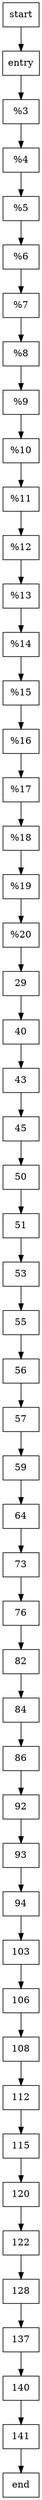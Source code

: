 digraph CFG {
    node [shape=rectangle];

    // Nodes (basic blocks)
    start [label="start"];
    entry [label="entry"];
    block_3 [label="%3"];
    block_4 [label="%4"];
    block_5 [label="%5"];
    block_6 [label="%6"];
    block_7 [label="%7"];
    block_8 [label="%8"];
    block_9 [label="%9"];
    block_10 [label="%10"];
    block_11 [label="%11"];
    block_12 [label="%12"];
    block_13 [label="%13"];
    block_14 [label="%14"];
    block_15 [label="%15"];
    block_16 [label="%16"];
    block_17 [label="%17"];
    block_18 [label="%18"];
    block_19 [label="%19"];
    block_20 [label="%20"];
    block_29 [label="29"];
    block_40 [label="40"];
    block_43 [label="43"];
    block_45 [label="45"];
    block_50 [label="50"];
    block_51 [label="51"];
    block_53 [label="53"];
    block_55 [label="55"];
    block_56 [label="56"];
    block_57 [label="57"];
    block_59 [label="59"];
    block_64 [label="64"];
    block_73 [label="73"];
    block_76 [label="76"];
    block_82 [label="82"];
    block_84 [label="84"];
    block_86 [label="86"];
    block_92 [label="92"];
    block_93 [label="93"];
    block_94 [label="94"];
    block_103 [label="103"];
    block_106 [label="106"];
    block_108 [label="108"];
    block_112 [label="112"];
    block_115 [label="115"];
    block_120 [label="120"];
    block_122 [label="122"];
    block_128 [label="128"];
    block_137 [label="137"];
    block_140 [label="140"];
    block_141 [label="141"];

    // Edges
    start -> entry;
    entry -> block_3;
    block_3 -> block_4;
    block_4 -> block_5;
    block_5 -> block_6;
    block_6 -> block_7;
    block_7 -> block_8;
    block_8 -> block_9;
    block_9 -> block_10;
    block_10 -> block_11;
    block_11 -> block_12;
    block_12 -> block_13;
    block_13 -> block_14;
    block_14 -> block_15;
    block_15 -> block_16;
    block_16 -> block_17;
    block_17 -> block_18;
    block_18 -> block_19;
    block_19 -> block_20;
    block_20 -> block_29;
    block_29 -> block_40;
    block_40 -> block_43;
    block_43 -> block_45;
    block_45 -> block_50;
    block_50 -> block_51;
    block_51 -> block_53;
    block_53 -> block_55;
    block_55 -> block_56;
    block_56 -> block_57;
    block_57 -> block_59;
    block_59 -> block_64;
    block_64 -> block_73;
    block_73 -> block_76;
    block_76 -> block_82;
    block_82 -> block_84;
    block_84 -> block_86;
    block_86 -> block_92;
    block_92 -> block_93;
    block_93 -> block_94;
    block_94 -> block_103;
    block_103 -> block_106;
    block_106 -> block_108;
    block_108 -> block_112;
    block_112 -> block_115;
    block_115 -> block_120;
    block_120 -> block_122;
    block_122 -> block_128;
    block_128 -> block_137;
    block_137 -> block_140;
    block_140 -> block_141;
    block_141 -> end;
}